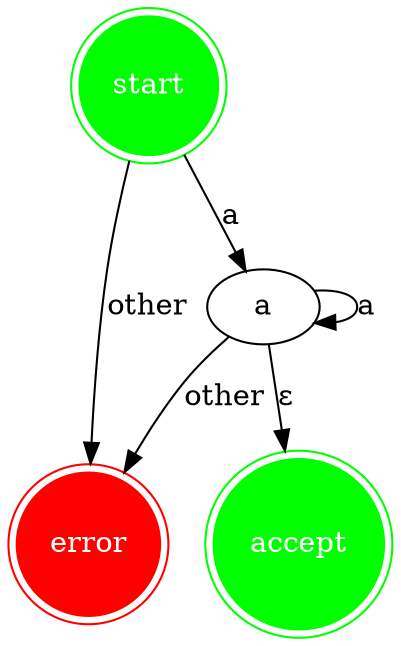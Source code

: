 digraph {

	node[shape=doublecircle, style=filled]
	node[color=green, fillcolor=green,fontcolor=white]
	start
	accept
	node[color=red, fillcolor=red]
  error	
	node[shape=ellipse]
	node[color=black, fillcolor=white, fontcolor=black]

	start -> a [label="a"]
	start -> error [label="other"]
	a -> a[label="a"]
	a -> accept[label="ε"]
	a -> error[label="other"]
}